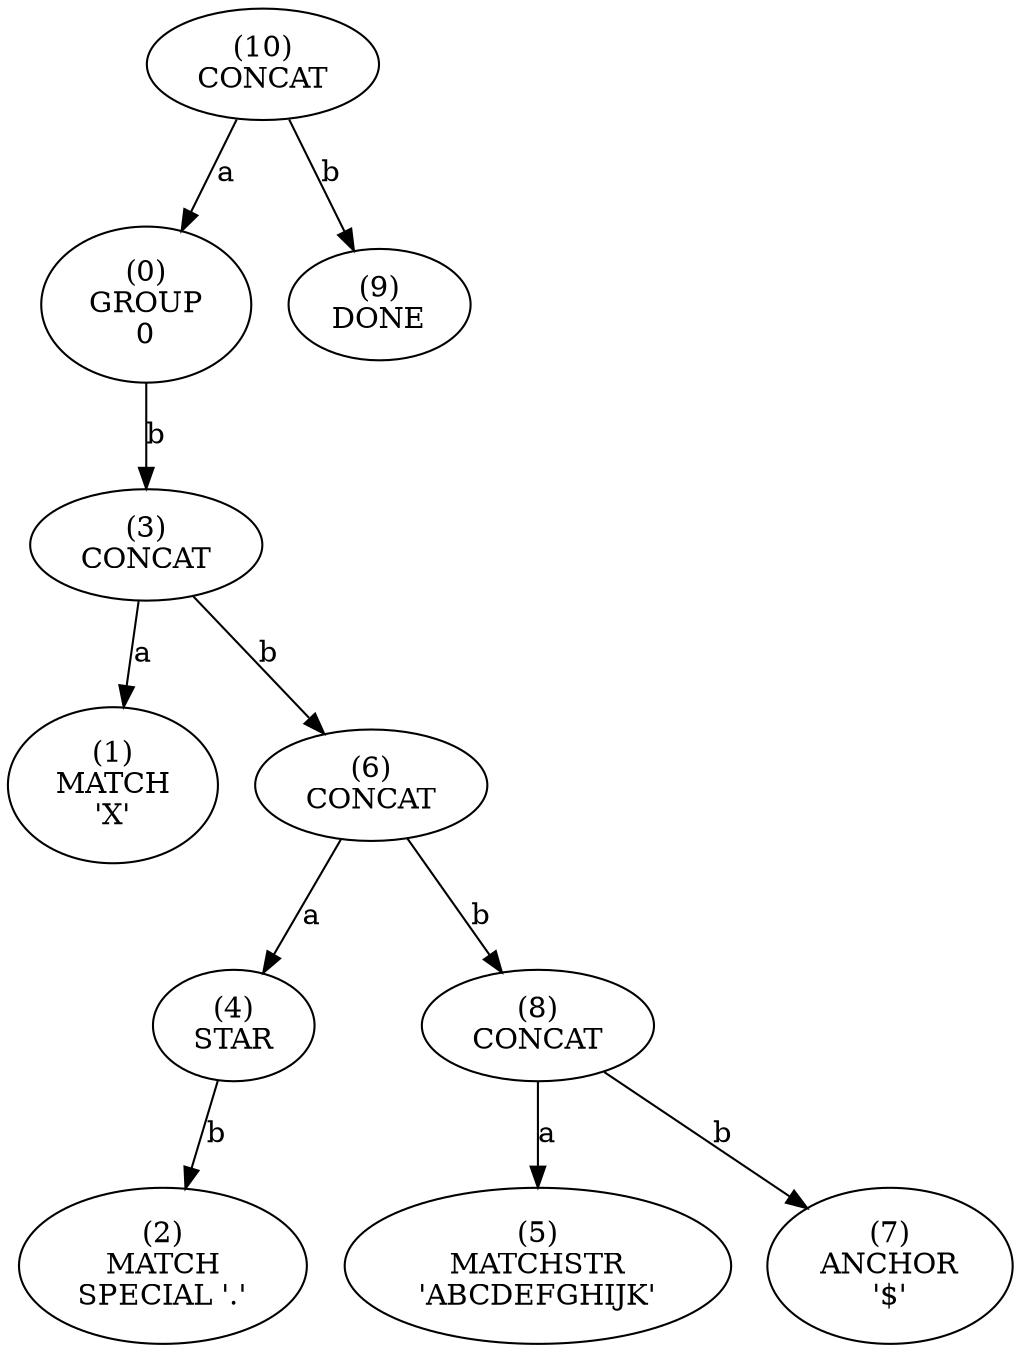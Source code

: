 digraph tree {
    n0xb85995d37420 [label="(10)
CONCAT
"];
    n0xb85995d37420 -> n0xb85995d372e0 [label="a"];
    n0xb85995d372e0 [label="(0)
GROUP
0"];
    n0xb85995d372e0 -> n0xb85995d37340 [label="b"];
    n0xb85995d37340 [label="(3)
CONCAT
"];
    n0xb85995d37340 -> n0xb85995d37300 [label="a"];
    n0xb85995d37300 [label="(1)
MATCH
'X'"];
    n0xb85995d37340 -> n0xb85995d373a0 [label="b"];
    n0xb85995d373a0 [label="(6)
CONCAT
"];
    n0xb85995d373a0 -> n0xb85995d37360 [label="a"];
    n0xb85995d37360 [label="(4)
STAR
"];
    n0xb85995d37360 -> n0xb85995d37320 [label="b"];
    n0xb85995d37320 [label="(2)
MATCH
SPECIAL '.'"];
    n0xb85995d373a0 -> n0xb85995d373e0 [label="b"];
    n0xb85995d373e0 [label="(8)
CONCAT
"];
    n0xb85995d373e0 -> n0xb85995d37380 [label="a"];
    n0xb85995d37380 [label="(5)
MATCHSTR
'ABCDEFGHIJK'"];
    n0xb85995d373e0 -> n0xb85995d373c0 [label="b"];
    n0xb85995d373c0 [label="(7)
ANCHOR
'$'"];
    n0xb85995d37420 -> n0xb85995d37400 [label="b"];
    n0xb85995d37400 [label="(9)
DONE
"];
}
